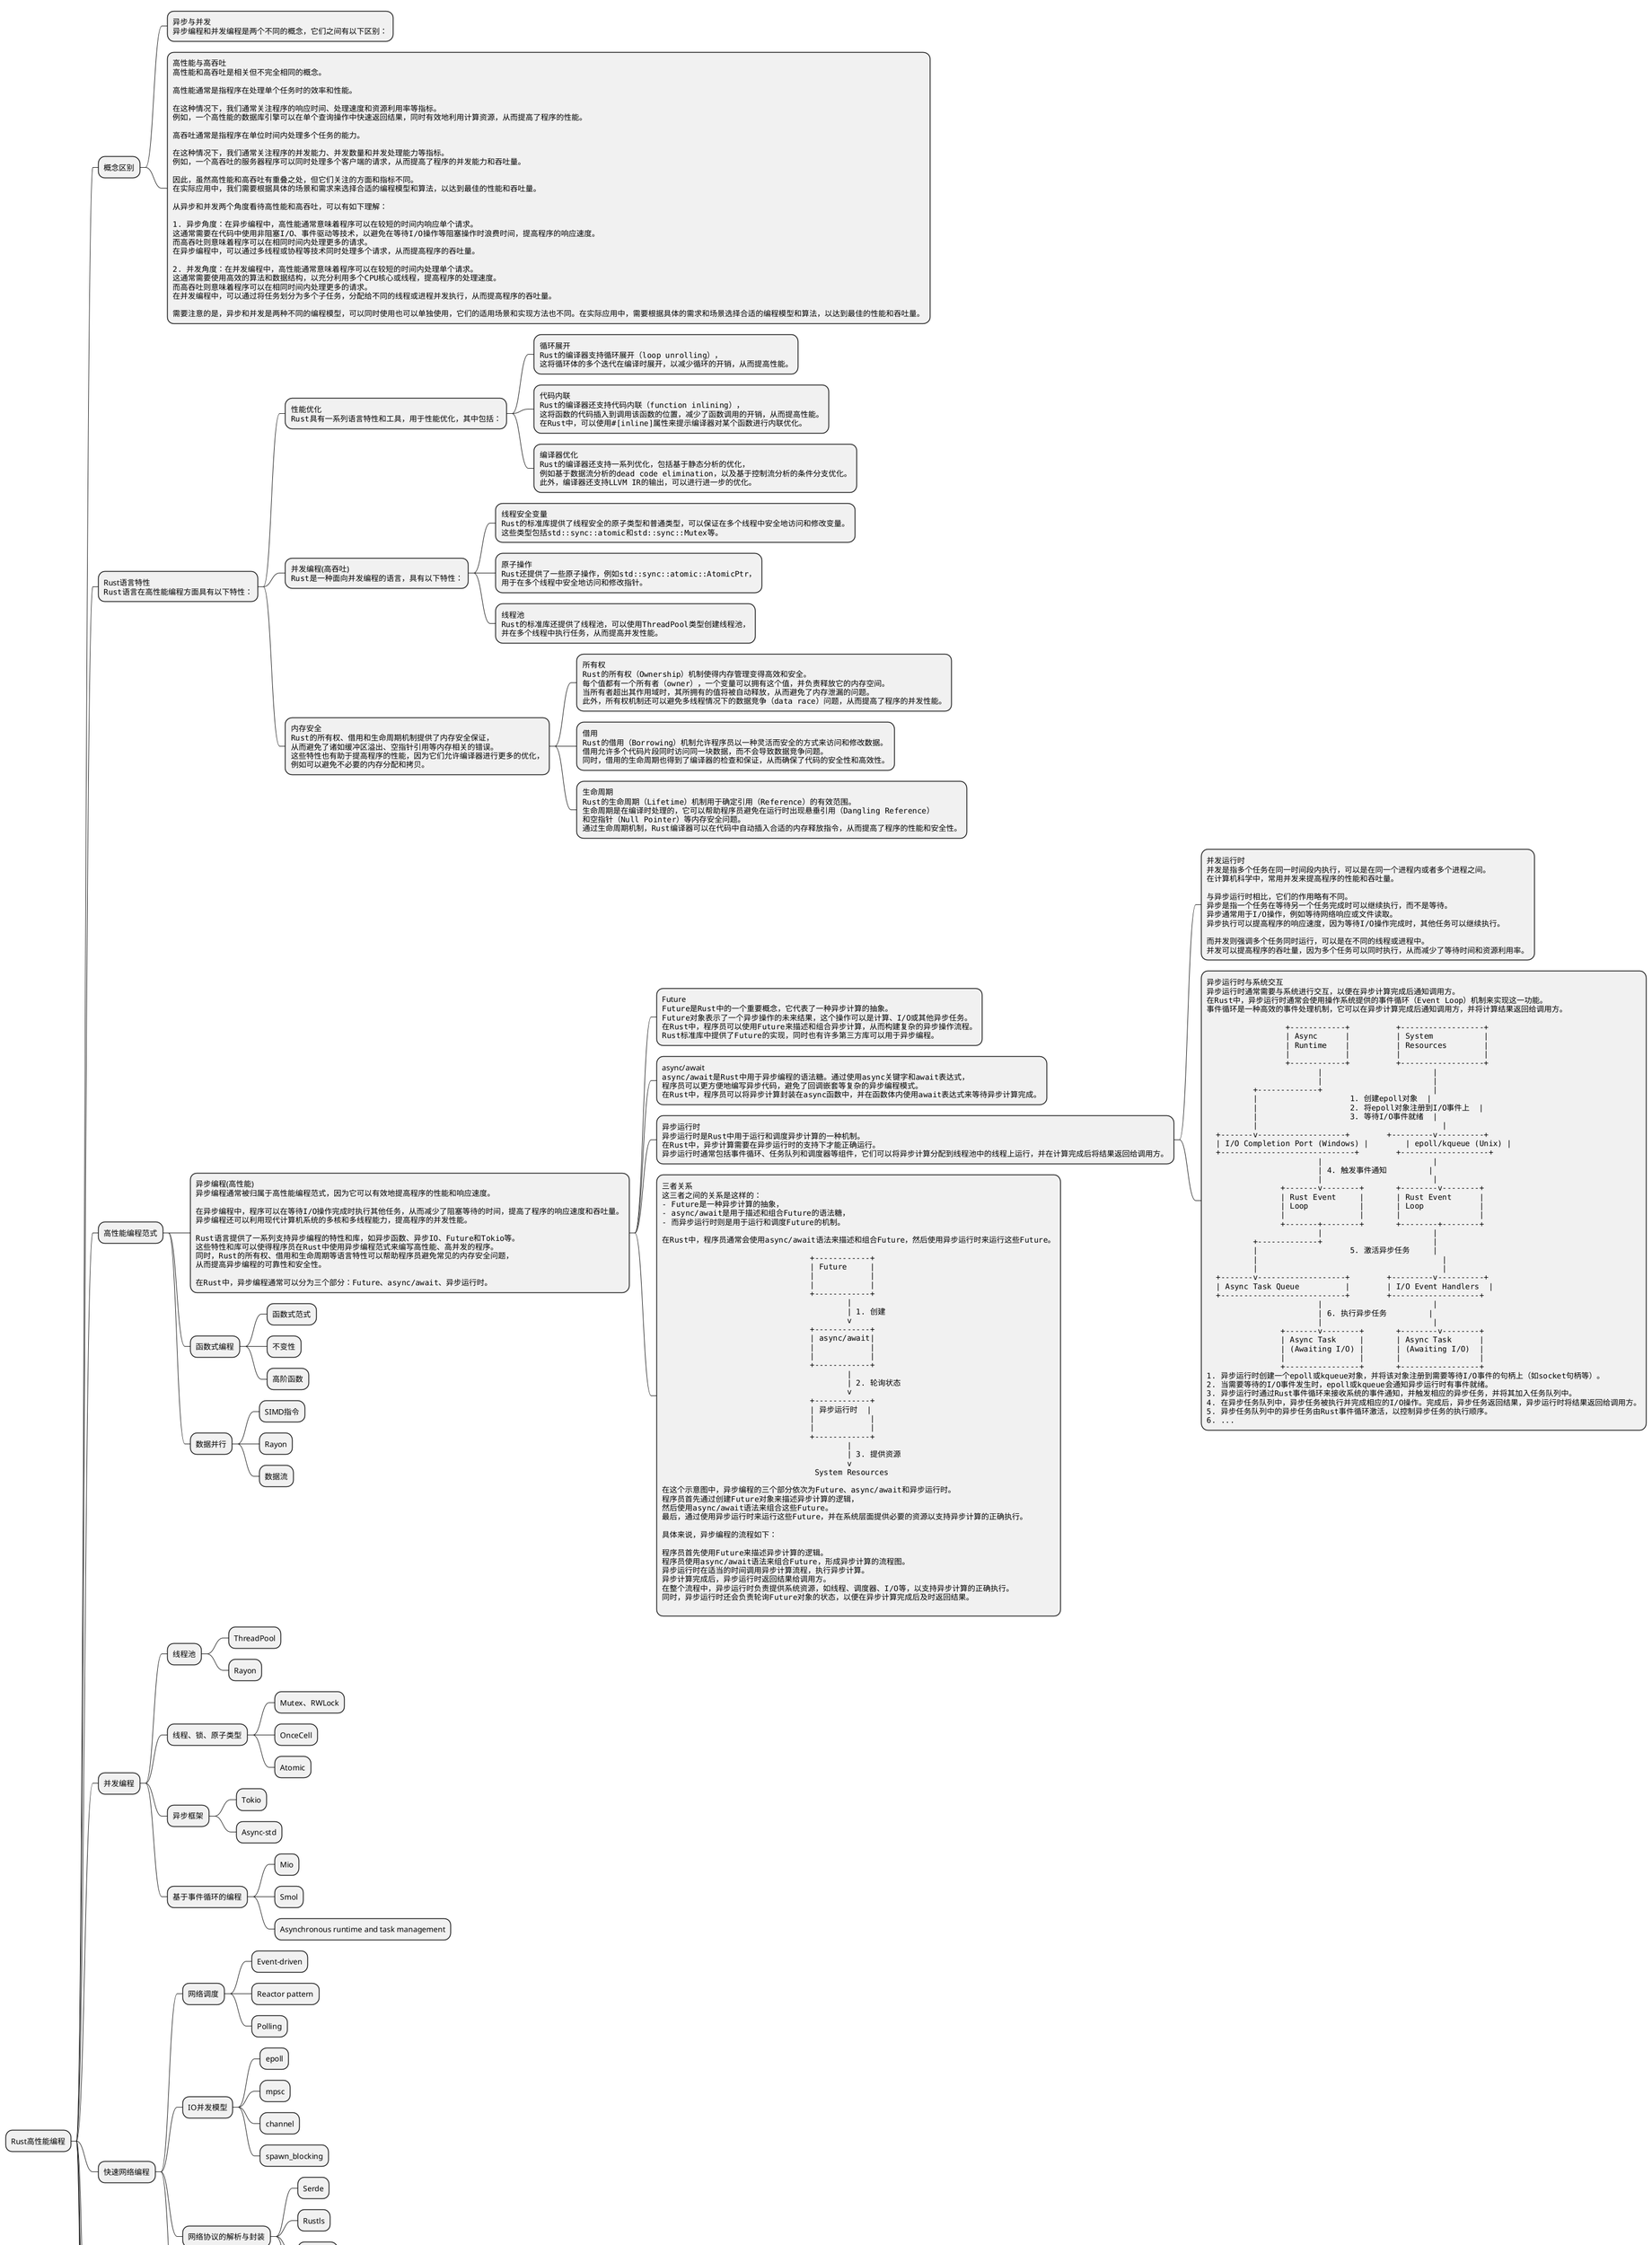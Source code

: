 @startmindmap
* Rust高性能编程
** 概念区别
***:异步与并发
<code>
异步编程和并发编程是两个不同的概念，它们之间有以下区别：
</code>;
***:高性能与高吞吐
<code>
高性能和高吞吐是相关但不完全相同的概念。

高性能通常是指程序在处理单个任务时的效率和性能。

在这种情况下，我们通常关注程序的响应时间、处理速度和资源利用率等指标。
例如，一个高性能的数据库引擎可以在单个查询操作中快速返回结果，同时有效地利用计算资源，从而提高了程序的性能。

高吞吐通常是指程序在单位时间内处理多个任务的能力。

在这种情况下，我们通常关注程序的并发能力、并发数量和并发处理能力等指标。
例如，一个高吞吐的服务器程序可以同时处理多个客户端的请求，从而提高了程序的并发能力和吞吐量。

因此，虽然高性能和高吞吐有重叠之处，但它们关注的方面和指标不同。
在实际应用中，我们需要根据具体的场景和需求来选择合适的编程模型和算法，以达到最佳的性能和吞吐量。

从异步和并发两个角度看待高性能和高吞吐，可以有如下理解：

1. 异步角度：在异步编程中，高性能通常意味着程序可以在较短的时间内响应单个请求。
这通常需要在代码中使用非阻塞I/O、事件驱动等技术，以避免在等待I/O操作等阻塞操作时浪费时间，提高程序的响应速度。
而高吞吐则意味着程序可以在相同时间内处理更多的请求。
在异步编程中，可以通过多线程或协程等技术同时处理多个请求，从而提高程序的吞吐量。

2. 并发角度：在并发编程中，高性能通常意味着程序可以在较短的时间内处理单个请求。
这通常需要使用高效的算法和数据结构，以充分利用多个CPU核心或线程，提高程序的处理速度。
而高吞吐则意味着程序可以在相同时间内处理更多的请求。
在并发编程中，可以通过将任务划分为多个子任务，分配给不同的线程或进程并发执行，从而提高程序的吞吐量。

需要注意的是，异步和并发是两种不同的编程模型，可以同时使用也可以单独使用，它们的适用场景和实现方法也不同。在实际应用中，需要根据具体的需求和场景选择合适的编程模型和算法，以达到最佳的性能和吞吐量。
</code>;
**:Rust语言特性
<code>
Rust语言在高性能编程方面具有以下特性：
</code>;

***:性能优化
<code>
Rust具有一系列语言特性和工具，用于性能优化，其中包括：
</code>;

****:循环展开
<code>
Rust的编译器支持循环展开（loop unrolling），
这将循环体的多个迭代在编译时展开，以减少循环的开销，从而提高性能。
</code>;

****:代码内联
<code>
Rust的编译器还支持代码内联（function inlining），
这将函数的代码插入到调用该函数的位置，减少了函数调用的开销，从而提高性能。
在Rust中，可以使用#[inline]属性来提示编译器对某个函数进行内联优化。
</code>;

****:编译器优化
<code>
Rust的编译器还支持一系列优化，包括基于静态分析的优化，
例如基于数据流分析的dead code elimination，以及基于控制流分析的条件分支优化。
此外，编译器还支持LLVM IR的输出，可以进行进一步的优化。
</code>;

***:并发编程(高吞吐)
<code>
Rust是一种面向并发编程的语言，具有以下特性：
</code>;

****:线程安全变量
<code>
Rust的标准库提供了线程安全的原子类型和普通类型，可以保证在多个线程中安全地访问和修改变量。
这些类型包括std::sync::atomic和std::sync::Mutex等。
</code>;

****:原子操作
<code>
Rust还提供了一些原子操作，例如std::sync::atomic::AtomicPtr，
用于在多个线程中安全地访问和修改指针。
</code>;

****:线程池
<code>
Rust的标准库还提供了线程池，可以使用ThreadPool类型创建线程池，
并在多个线程中执行任务，从而提高并发性能。
</code>;

***:内存安全
<code>
Rust的所有权、借用和生命周期机制提供了内存安全保证，
从而避免了诸如缓冲区溢出、空指针引用等内存相关的错误。
这些特性也有助于提高程序的性能，因为它们允许编译器进行更多的优化，
例如可以避免不必要的内存分配和拷贝。
</code>;
****:所有权
<code>
Rust的所有权（Ownership）机制使得内存管理变得高效和安全。
每个值都有一个所有者（owner），一个变量可以拥有这个值，并负责释放它的内存空间。
当所有者超出其作用域时，其所拥有的值将被自动释放，从而避免了内存泄漏的问题。
此外，所有权机制还可以避免多线程情况下的数据竞争（data race）问题，从而提高了程序的并发性能。
</code>;

****:借用
<code>
Rust的借用（Borrowing）机制允许程序员以一种灵活而安全的方式来访问和修改数据。
借用允许多个代码片段同时访问同一块数据，而不会导致数据竞争问题。
同时，借用的生命周期也得到了编译器的检查和保证，从而确保了代码的安全性和高效性。
</code>;

****:生命周期
<code>
Rust的生命周期（Lifetime）机制用于确定引用（Reference）的有效范围。
生命周期是在编译时处理的，它可以帮助程序员避免在运行时出现悬垂引用（Dangling Reference）
和空指针（Null Pointer）等内存安全问题。
通过生命周期机制，Rust编译器可以在代码中自动插入合适的内存释放指令，从而提高了程序的性能和安全性。
</code>;
** 高性能编程范式
***:异步编程(高性能)
<code>
异步编程通常被归属于高性能编程范式，因为它可以有效地提高程序的性能和响应速度。

在异步编程中，程序可以在等待I/O操作完成时执行其他任务，从而减少了阻塞等待的时间，提高了程序的响应速度和吞吐量。
异步编程还可以利用现代计算机系统的多核和多线程能力，提高程序的并发性能。

Rust语言提供了一系列支持异步编程的特性和库，如异步函数、异步IO、Future和Tokio等。
这些特性和库可以使得程序员在Rust中使用异步编程范式来编写高性能、高并发的程序。
同时，Rust的所有权、借用和生命周期等语言特性可以帮助程序员避免常见的内存安全问题，
从而提高异步编程的可靠性和安全性。

在Rust中，异步编程通常可以分为三个部分：Future、async/await、异步运行时。
</code>;
****:Future
<code>
Future是Rust中的一个重要概念，它代表了一种异步计算的抽象。
Future对象表示了一个异步操作的未来结果，这个操作可以是计算、I/O或其他异步任务。
在Rust中，程序员可以使用Future来描述和组合异步计算，从而构建复杂的异步操作流程。
Rust标准库中提供了Future的实现，同时也有许多第三方库可以用于异步编程。
</code>;
****:async/await
<code>
async/await是Rust中用于异步编程的语法糖。通过使用async关键字和await表达式，
程序员可以更方便地编写异步代码，避免了回调嵌套等复杂的异步编程模式。
在Rust中，程序员可以将异步计算封装在async函数中，并在函数体内使用await表达式来等待异步计算完成。
</code>;
****:异步运行时
<code>
异步运行时是Rust中用于运行和调度异步计算的一种机制。
在Rust中，异步计算需要在异步运行时的支持下才能正确运行。
异步运行时通常包括事件循环、任务队列和调度器等组件，它们可以将异步计算分配到线程池中的线程上运行，并在计算完成后将结果返回给调用方。
</code>;
*****:并发运行时
<code>
并发是指多个任务在同一时间段内执行，可以是在同一个进程内或者多个进程之间。
在计算机科学中，常用并发来提高程序的性能和吞吐量。

与异步运行时相比，它们的作用略有不同。
异步是指一个任务在等待另一个任务完成时可以继续执行，而不是等待。
异步通常用于I/O操作，例如等待网络响应或文件读取。
异步执行可以提高程序的响应速度，因为等待I/O操作完成时，其他任务可以继续执行。

而并发则强调多个任务同时运行，可以是在不同的线程或进程中。
并发可以提高程序的吞吐量，因为多个任务可以同时执行，从而减少了等待时间和资源利用率。
</code>;
*****:异步运行时与系统交互
<code>
异步运行时通常需要与系统进行交互，以便在异步计算完成后通知调用方。
在Rust中，异步运行时通常会使用操作系统提供的事件循环（Event Loop）机制来实现这一功能。
事件循环是一种高效的事件处理机制，它可以在异步计算完成后通知调用方，并将计算结果返回给调用方。

                 +------------+          +------------------+
                 | Async      |          | System           |
                 | Runtime    |          | Resources        |
                 |            |          |                  |
                 +------------+          +------------------+
                        |                        |
                        |                        |
          +-------------+                        |
          |                    1. 创建epoll对象  |
          |                    2. 将epoll对象注册到I/O事件上  |
          |                    3. 等待I/O事件就绪  |
          |                                        |
  +-------v-------------------+        +---------v----------+
  | I/O Completion Port (Windows) |        | epoll/kqueue (Unix) |
  +-----------------------------+        +-------------------+
                        |                        |
                        | 4. 触发事件通知         |
                        |                        |
                +-------v--------+       +--------v--------+
                | Rust Event     |       | Rust Event      |
                | Loop           |       | Loop            |
                |                |       |                 |
                +-------+--------+       +--------+--------+
                        |                        |
          +-------------+                        |
          |                    5. 激活异步任务     |
          |                                        |
          |                                        |
  +-------v-------------------+        +---------v----------+
  | Async Task Queue          |        | I/O Event Handlers  |
  +---------------------------+        +-------------------+
                        |                        |
                        | 6. 执行异步任务         |
                        |                        |
                +-------v--------+       +--------v--------+
                | Async Task     |       | Async Task      |
                | (Awaiting I/O) |       | (Awaiting I/O)  |
                |                |       |                 |
                +----------------+       +-----------------+
1. 异步运行时创建一个epoll或kqueue对象，并将该对象注册到需要等待I/O事件的句柄上（如socket句柄等）。
2. 当需要等待的I/O事件发生时，epoll或kqueue会通知异步运行时有事件就绪。
3. 异步运行时通过Rust事件循环来接收系统的事件通知，并触发相应的异步任务，并将其加入任务队列中。
4. 在异步任务队列中，异步任务被执行并完成相应的I/O操作。完成后，异步任务返回结果，异步运行时将结果返回给调用方。
5. 异步任务队列中的异步任务由Rust事件循环激活，以控制异步任务的执行顺序。
6. ...
</code>;
****:三者关系
<code>
这三者之间的关系是这样的：
- Future是一种异步计算的抽象，
- async/await是用于描述和组合Future的语法糖，
- 而异步运行时则是用于运行和调度Future的机制。

在Rust中，程序员通常会使用async/await语法来描述和组合Future，然后使用异步运行时来运行这些Future。

                                +------------+
                                | Future     |
                                |            |
                                |            |
                                +------------+
                                        |
                                        | 1. 创建
                                        v
                                +------------+
                                | async/await|
                                |            |
                                |            |
                                +------------+
                                        |
                                        | 2. 轮询状态
                                        v
                                +------------+
                                | 异步运行时  |
                                |            |
                                |            |
                                +------------+
                                        |
                                        | 3. 提供资源
                                        v
                                 System Resources

在这个示意图中，异步编程的三个部分依次为Future、async/await和异步运行时。
程序员首先通过创建Future对象来描述异步计算的逻辑，
然后使用async/await语法来组合这些Future。
最后，通过使用异步运行时来运行这些Future，并在系统层面提供必要的资源以支持异步计算的正确执行。

具体来说，异步编程的流程如下：

程序员首先使用Future来描述异步计算的逻辑。
程序员使用async/await语法来组合Future，形成异步计算的流程图。
异步运行时在适当的时间调用异步计算流程，执行异步计算。
异步计算完成后，异步运行时返回结果给调用方。
在整个流程中，异步运行时负责提供系统资源，如线程、调度器、I/O等，以支持异步计算的正确执行。
同时，异步运行时还会负责轮询Future对象的状态，以便在异步计算完成后及时返回结果。

</code>;
*** 函数式编程
**** 函数式范式
**** 不变性
**** 高阶函数
*** 数据并行
**** SIMD指令
**** Rayon
**** 数据流
** 并发编程
*** 线程池
**** ThreadPool
**** Rayon
*** 线程、锁、原子类型
**** Mutex、RWLock
**** OnceCell
**** Atomic
*** 异步框架
**** Tokio
**** Async-std
*** 基于事件循环的编程
**** Mio
**** Smol
**** Asynchronous runtime and task management
** 快速网络编程
*** 网络调度
**** Event-driven
**** Reactor pattern
**** Polling
*** IO并发模型
**** epoll
**** mpsc
**** channel
**** spawn_blocking
*** 网络协议的解析与封装
**** Serde
**** Rustls
**** reqwest
**** hyper
*** 代码可读性与性能调优
**** Benchmark
**** Logging
**** Profiling
** 分布式计算
*** 集群部署
**** K8s
**** Docker
**** Swarm
**** Nomad
*** 分布式数据同步
**** ZooKeeper
**** etcd
**** Redis
**** Consul
*** 分布式锁、事务处理
**** Distributed locks
**** Distributed transactions
***** sagas
***** two-phase commit
***** XA transaction
**** 状态同步
**** Raft
***** Leader Election
***** Log Replication
***** Safety Property
*** 一致性协议与容错机制
**** Paxos
**** ViewStamped Replication
**** Raft
**** ZAB
**** Fast Paxos
** 高性能计算
*** 数值计算
**** ndarray
**** NumPy bindings
**** RustFFT
**** ArrayFire
*** 图像视频处理
**** image
**** ffmpeg
**** OpenCV
**** GStreamer
*** 机器学习
**** rusty-machine
**** TensorFlow bindings
**** ndarray-nn
**** Tensorbase
*** 计算机视觉
**** Vision based on AI
**** OpenCV
**** Object detection
**** Image processing
** 流计算
*** 数据流的定义与处理
**** DataFlux、strreams.rs
**** async graph
**** FRP
**** STreaming
*** 流式SQL
**** Timely Dataflow
**** SQL engine
**** Materialized
**** DataFusion
*** CEP模型
**** Esper
**** Flink
**** QuestDB
**** Debezium
*** 流计算平台
**** Apache NiFi
**** TIBCO StreamBase
**** Apache StreamPipes
**** IBM Streams
** 网络协议
*** gRPC
**** Rust gRPC
**** Tonic
*** WebSocket
**** tungstenite
**** Rust-WebSocket
***** WebSocket prototype
*** TCP/UDP
**** Tokio
**** async-std
**** Rust-Networking
@endmindmap
